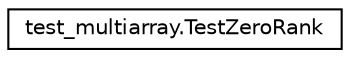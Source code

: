 digraph "Graphical Class Hierarchy"
{
 // LATEX_PDF_SIZE
  edge [fontname="Helvetica",fontsize="10",labelfontname="Helvetica",labelfontsize="10"];
  node [fontname="Helvetica",fontsize="10",shape=record];
  rankdir="LR";
  Node0 [label="test_multiarray.TestZeroRank",height=0.2,width=0.4,color="black", fillcolor="white", style="filled",URL="$classtest__multiarray_1_1TestZeroRank.html",tooltip=" "];
}
